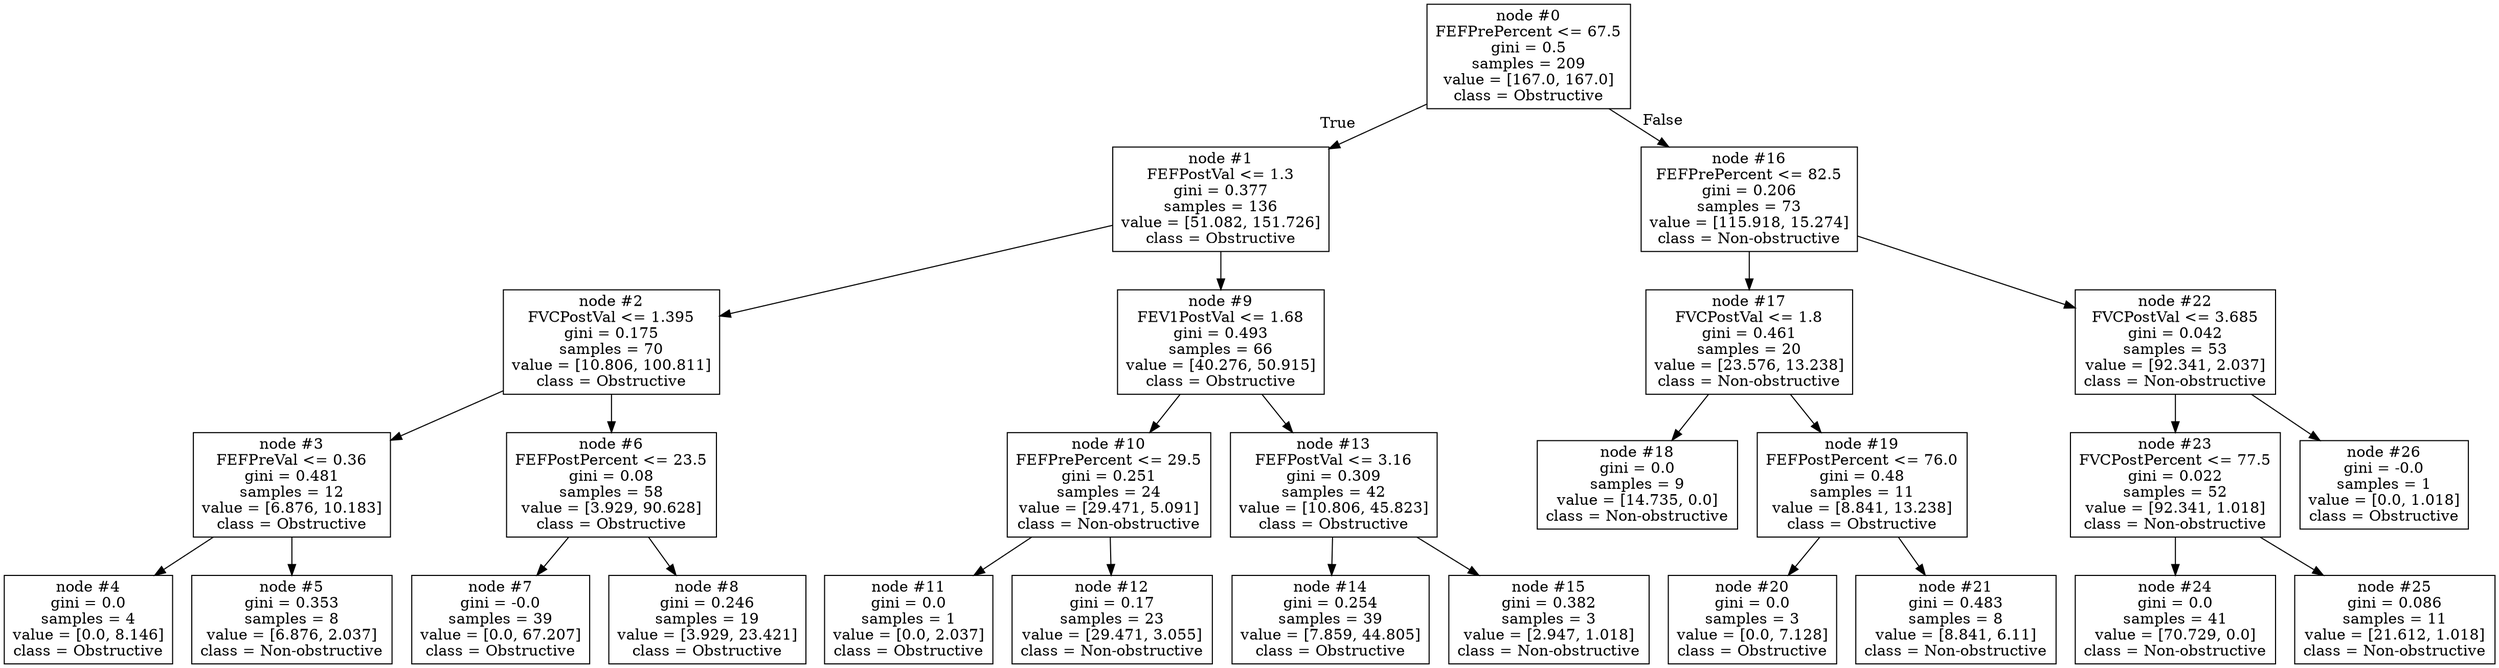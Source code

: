 digraph Tree {
node [shape=box] ;
0 [label="node #0\nFEFPrePercent <= 67.5\ngini = 0.5\nsamples = 209\nvalue = [167.0, 167.0]\nclass = Obstructive"] ;
1 [label="node #1\nFEFPostVal <= 1.3\ngini = 0.377\nsamples = 136\nvalue = [51.082, 151.726]\nclass = Obstructive"] ;
0 -> 1 [labeldistance=2.5, labelangle=45, headlabel="True"] ;
2 [label="node #2\nFVCPostVal <= 1.395\ngini = 0.175\nsamples = 70\nvalue = [10.806, 100.811]\nclass = Obstructive"] ;
1 -> 2 ;
3 [label="node #3\nFEFPreVal <= 0.36\ngini = 0.481\nsamples = 12\nvalue = [6.876, 10.183]\nclass = Obstructive"] ;
2 -> 3 ;
4 [label="node #4\ngini = 0.0\nsamples = 4\nvalue = [0.0, 8.146]\nclass = Obstructive"] ;
3 -> 4 ;
5 [label="node #5\ngini = 0.353\nsamples = 8\nvalue = [6.876, 2.037]\nclass = Non-obstructive"] ;
3 -> 5 ;
6 [label="node #6\nFEFPostPercent <= 23.5\ngini = 0.08\nsamples = 58\nvalue = [3.929, 90.628]\nclass = Obstructive"] ;
2 -> 6 ;
7 [label="node #7\ngini = -0.0\nsamples = 39\nvalue = [0.0, 67.207]\nclass = Obstructive"] ;
6 -> 7 ;
8 [label="node #8\ngini = 0.246\nsamples = 19\nvalue = [3.929, 23.421]\nclass = Obstructive"] ;
6 -> 8 ;
9 [label="node #9\nFEV1PostVal <= 1.68\ngini = 0.493\nsamples = 66\nvalue = [40.276, 50.915]\nclass = Obstructive"] ;
1 -> 9 ;
10 [label="node #10\nFEFPrePercent <= 29.5\ngini = 0.251\nsamples = 24\nvalue = [29.471, 5.091]\nclass = Non-obstructive"] ;
9 -> 10 ;
11 [label="node #11\ngini = 0.0\nsamples = 1\nvalue = [0.0, 2.037]\nclass = Obstructive"] ;
10 -> 11 ;
12 [label="node #12\ngini = 0.17\nsamples = 23\nvalue = [29.471, 3.055]\nclass = Non-obstructive"] ;
10 -> 12 ;
13 [label="node #13\nFEFPostVal <= 3.16\ngini = 0.309\nsamples = 42\nvalue = [10.806, 45.823]\nclass = Obstructive"] ;
9 -> 13 ;
14 [label="node #14\ngini = 0.254\nsamples = 39\nvalue = [7.859, 44.805]\nclass = Obstructive"] ;
13 -> 14 ;
15 [label="node #15\ngini = 0.382\nsamples = 3\nvalue = [2.947, 1.018]\nclass = Non-obstructive"] ;
13 -> 15 ;
16 [label="node #16\nFEFPrePercent <= 82.5\ngini = 0.206\nsamples = 73\nvalue = [115.918, 15.274]\nclass = Non-obstructive"] ;
0 -> 16 [labeldistance=2.5, labelangle=-45, headlabel="False"] ;
17 [label="node #17\nFVCPostVal <= 1.8\ngini = 0.461\nsamples = 20\nvalue = [23.576, 13.238]\nclass = Non-obstructive"] ;
16 -> 17 ;
18 [label="node #18\ngini = 0.0\nsamples = 9\nvalue = [14.735, 0.0]\nclass = Non-obstructive"] ;
17 -> 18 ;
19 [label="node #19\nFEFPostPercent <= 76.0\ngini = 0.48\nsamples = 11\nvalue = [8.841, 13.238]\nclass = Obstructive"] ;
17 -> 19 ;
20 [label="node #20\ngini = 0.0\nsamples = 3\nvalue = [0.0, 7.128]\nclass = Obstructive"] ;
19 -> 20 ;
21 [label="node #21\ngini = 0.483\nsamples = 8\nvalue = [8.841, 6.11]\nclass = Non-obstructive"] ;
19 -> 21 ;
22 [label="node #22\nFVCPostVal <= 3.685\ngini = 0.042\nsamples = 53\nvalue = [92.341, 2.037]\nclass = Non-obstructive"] ;
16 -> 22 ;
23 [label="node #23\nFVCPostPercent <= 77.5\ngini = 0.022\nsamples = 52\nvalue = [92.341, 1.018]\nclass = Non-obstructive"] ;
22 -> 23 ;
24 [label="node #24\ngini = 0.0\nsamples = 41\nvalue = [70.729, 0.0]\nclass = Non-obstructive"] ;
23 -> 24 ;
25 [label="node #25\ngini = 0.086\nsamples = 11\nvalue = [21.612, 1.018]\nclass = Non-obstructive"] ;
23 -> 25 ;
26 [label="node #26\ngini = -0.0\nsamples = 1\nvalue = [0.0, 1.018]\nclass = Obstructive"] ;
22 -> 26 ;
}